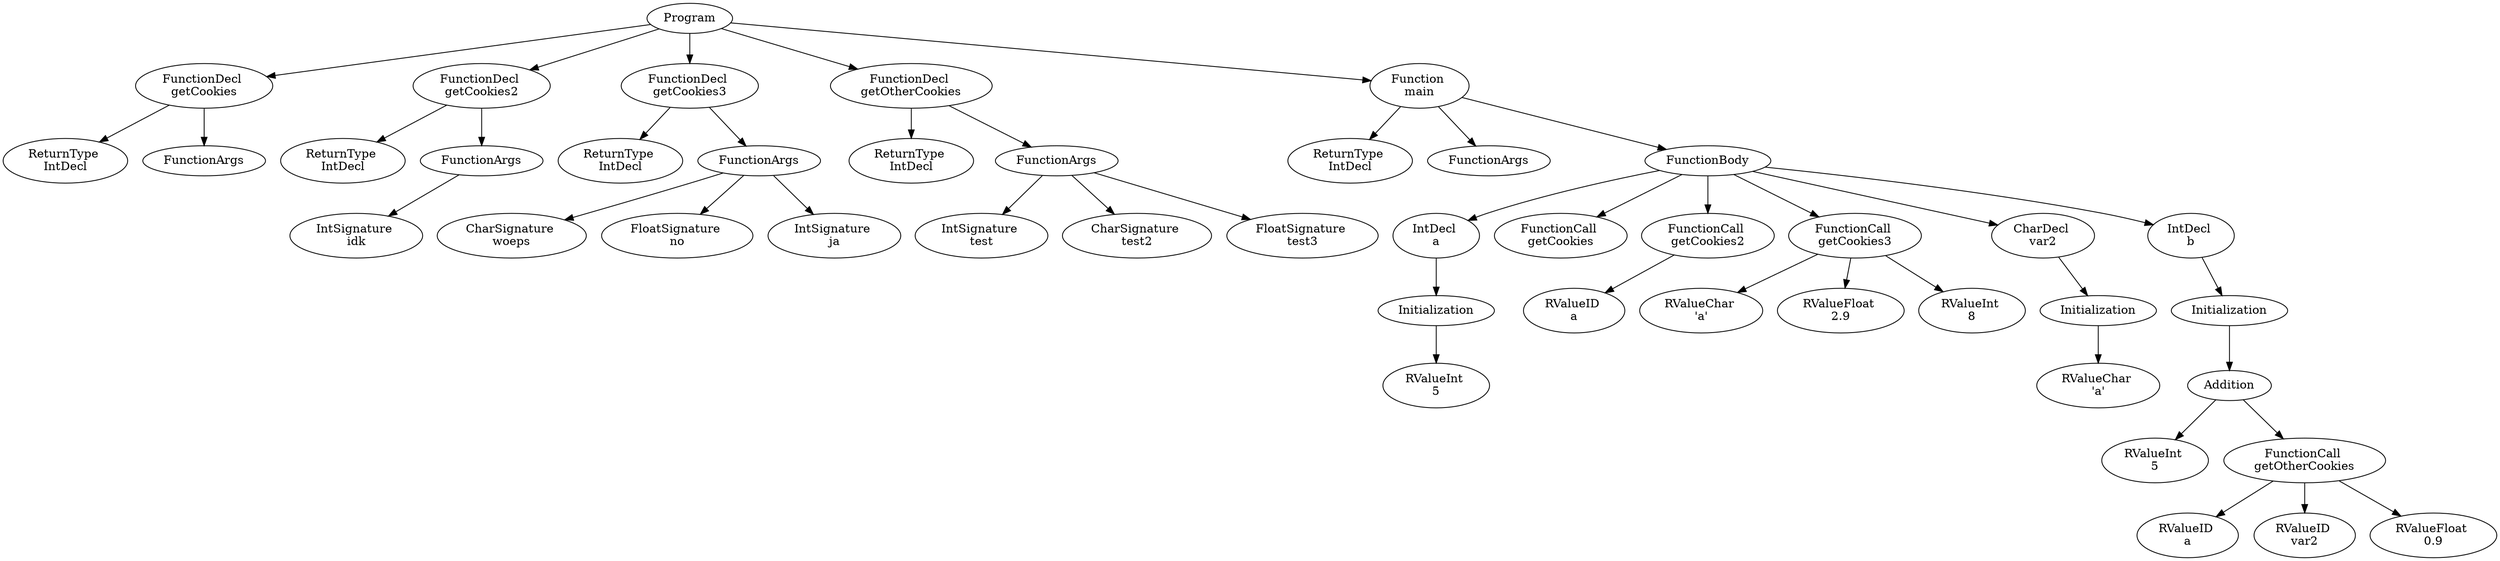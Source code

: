 digraph AST {
5 [label="Program"];
6 [label="FunctionDecl \ngetCookies"];
7 [label="ReturnType \nIntDecl"];
8 [label="FunctionArgs"];
6 -> 7;
6 -> 8;
9 [label="FunctionDecl \ngetCookies2"];
10 [label="ReturnType \nIntDecl"];
11 [label="FunctionArgs"];
12 [label="IntSignature \nidk"];
11 -> 12;
9 -> 10;
9 -> 11;
13 [label="FunctionDecl \ngetCookies3"];
14 [label="ReturnType \nIntDecl"];
15 [label="FunctionArgs"];
16 [label="CharSignature \nwoeps"];
17 [label="FloatSignature \nno"];
18 [label="IntSignature \nja"];
15 -> 16;
15 -> 17;
15 -> 18;
13 -> 14;
13 -> 15;
19 [label="FunctionDecl \ngetOtherCookies"];
20 [label="ReturnType \nIntDecl"];
21 [label="FunctionArgs"];
22 [label="IntSignature \ntest"];
23 [label="CharSignature \ntest2"];
24 [label="FloatSignature \ntest3"];
21 -> 22;
21 -> 23;
21 -> 24;
19 -> 20;
19 -> 21;
25 [label="Function \nmain"];
26 [label="ReturnType \nIntDecl"];
27 [label="FunctionArgs"];
28 [label="FunctionBody"];
29 [label="IntDecl \na"];
30 [label="Initialization"];
31 [label="RValueInt \n5"];
30 -> 31;
29 -> 30;
32 [label="FunctionCall \ngetCookies"];
33 [label="FunctionCall \ngetCookies2"];
34 [label="RValueID \na"];
33 -> 34;
35 [label="FunctionCall \ngetCookies3"];
36 [label="RValueChar \n'a'"];
37 [label="RValueFloat \n2.9"];
38 [label="RValueInt \n8"];
35 -> 36;
35 -> 37;
35 -> 38;
39 [label="CharDecl \nvar2"];
40 [label="Initialization"];
41 [label="RValueChar \n'a'"];
40 -> 41;
39 -> 40;
42 [label="IntDecl \nb"];
43 [label="Initialization"];
44 [label="Addition"];
45 [label="RValueInt \n5"];
46 [label="FunctionCall \ngetOtherCookies"];
47 [label="RValueID \na"];
48 [label="RValueID \nvar2"];
49 [label="RValueFloat \n0.9"];
46 -> 47;
46 -> 48;
46 -> 49;
44 -> 45;
44 -> 46;
43 -> 44;
42 -> 43;
28 -> 29;
28 -> 32;
28 -> 33;
28 -> 35;
28 -> 39;
28 -> 42;
25 -> 26;
25 -> 27;
25 -> 28;
5 -> 6;
5 -> 9;
5 -> 13;
5 -> 19;
5 -> 25;
}